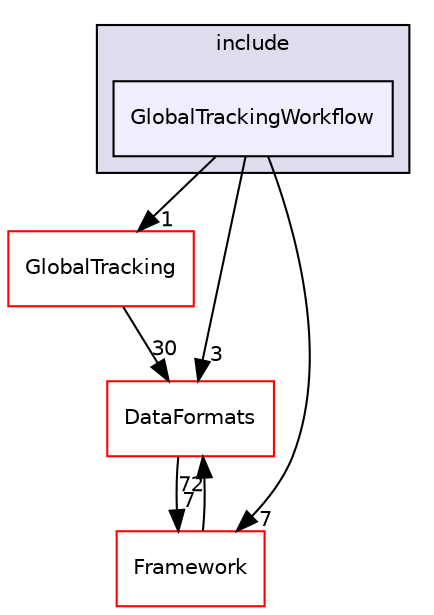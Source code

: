 digraph "/home/travis/build/AliceO2Group/AliceO2/Detectors/GlobalTrackingWorkflow/include/GlobalTrackingWorkflow" {
  bgcolor=transparent;
  compound=true
  node [ fontsize="10", fontname="Helvetica"];
  edge [ labelfontsize="10", labelfontname="Helvetica"];
  subgraph clusterdir_abf14b5a84807c7615b6f574ef2c4a02 {
    graph [ bgcolor="#ddddee", pencolor="black", label="include" fontname="Helvetica", fontsize="10", URL="dir_abf14b5a84807c7615b6f574ef2c4a02.html"]
  dir_0d81bb6ecd8803ab552d555e1b61b092 [shape=box, label="GlobalTrackingWorkflow", style="filled", fillcolor="#eeeeff", pencolor="black", URL="dir_0d81bb6ecd8803ab552d555e1b61b092.html"];
  }
  dir_18e0e8b4b629c3c13e7ad1457bcd5f89 [shape=box label="GlobalTracking" color="red" URL="dir_18e0e8b4b629c3c13e7ad1457bcd5f89.html"];
  dir_bcbb2cf9a3d3d83e5515c82071a07177 [shape=box label="Framework" color="red" URL="dir_bcbb2cf9a3d3d83e5515c82071a07177.html"];
  dir_2171f7ec022c5423887b07c69b2f5b48 [shape=box label="DataFormats" color="red" URL="dir_2171f7ec022c5423887b07c69b2f5b48.html"];
  dir_18e0e8b4b629c3c13e7ad1457bcd5f89->dir_2171f7ec022c5423887b07c69b2f5b48 [headlabel="30", labeldistance=1.5 headhref="dir_000439_000068.html"];
  dir_0d81bb6ecd8803ab552d555e1b61b092->dir_18e0e8b4b629c3c13e7ad1457bcd5f89 [headlabel="1", labeldistance=1.5 headhref="dir_000445_000439.html"];
  dir_0d81bb6ecd8803ab552d555e1b61b092->dir_bcbb2cf9a3d3d83e5515c82071a07177 [headlabel="7", labeldistance=1.5 headhref="dir_000445_000044.html"];
  dir_0d81bb6ecd8803ab552d555e1b61b092->dir_2171f7ec022c5423887b07c69b2f5b48 [headlabel="3", labeldistance=1.5 headhref="dir_000445_000068.html"];
  dir_bcbb2cf9a3d3d83e5515c82071a07177->dir_2171f7ec022c5423887b07c69b2f5b48 [headlabel="72", labeldistance=1.5 headhref="dir_000044_000068.html"];
  dir_2171f7ec022c5423887b07c69b2f5b48->dir_bcbb2cf9a3d3d83e5515c82071a07177 [headlabel="7", labeldistance=1.5 headhref="dir_000068_000044.html"];
}
